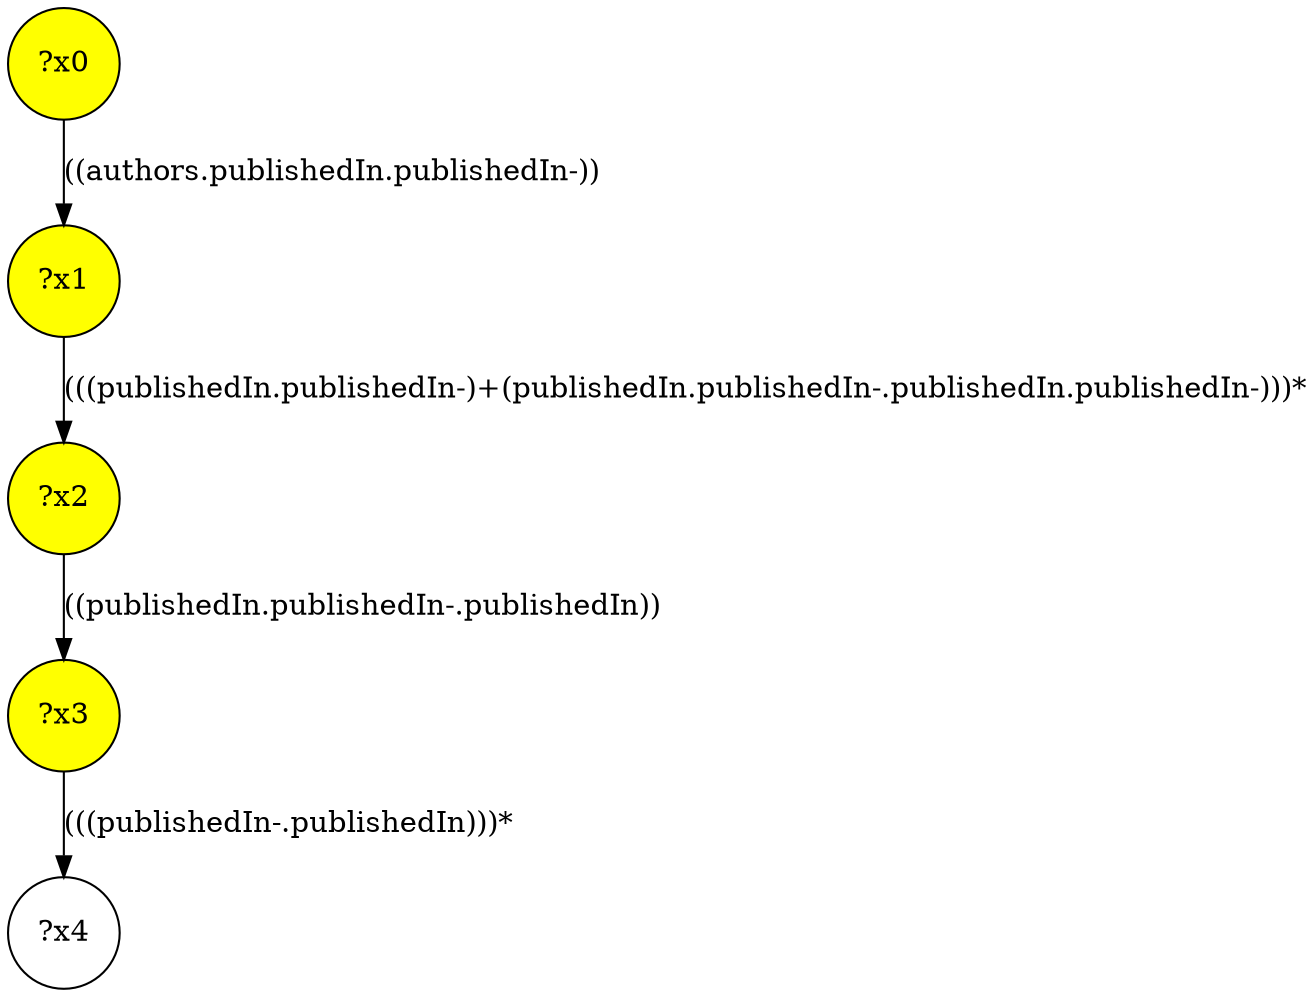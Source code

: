 digraph g {
	x3 [fillcolor="yellow", style="filled," shape=circle, label="?x3"];
	x0 [fillcolor="yellow", style="filled," shape=circle, label="?x0"];
	x2 [fillcolor="yellow", style="filled," shape=circle, label="?x2"];
	x1 [fillcolor="yellow", style="filled," shape=circle, label="?x1"];
	x0 -> x1 [label="((authors.publishedIn.publishedIn-))"];
	x1 -> x2 [label="(((publishedIn.publishedIn-)+(publishedIn.publishedIn-.publishedIn.publishedIn-)))*"];
	x2 -> x3 [label="((publishedIn.publishedIn-.publishedIn))"];
	x4 [shape=circle, label="?x4"];
	x3 -> x4 [label="(((publishedIn-.publishedIn)))*"];
}
